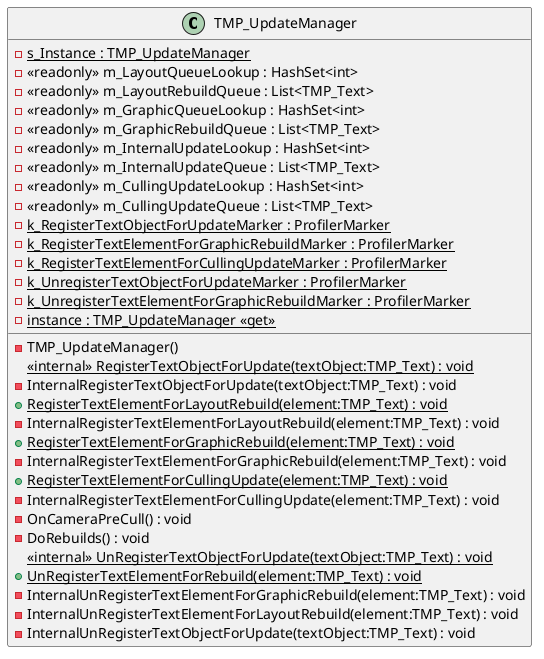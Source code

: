 @startuml
class TMP_UpdateManager {
    - {static} s_Instance : TMP_UpdateManager
    - <<readonly>> m_LayoutQueueLookup : HashSet<int>
    - <<readonly>> m_LayoutRebuildQueue : List<TMP_Text>
    - <<readonly>> m_GraphicQueueLookup : HashSet<int>
    - <<readonly>> m_GraphicRebuildQueue : List<TMP_Text>
    - <<readonly>> m_InternalUpdateLookup : HashSet<int>
    - <<readonly>> m_InternalUpdateQueue : List<TMP_Text>
    - <<readonly>> m_CullingUpdateLookup : HashSet<int>
    - <<readonly>> m_CullingUpdateQueue : List<TMP_Text>
    - {static} k_RegisterTextObjectForUpdateMarker : ProfilerMarker
    - {static} k_RegisterTextElementForGraphicRebuildMarker : ProfilerMarker
    - {static} k_RegisterTextElementForCullingUpdateMarker : ProfilerMarker
    - {static} k_UnregisterTextObjectForUpdateMarker : ProfilerMarker
    - {static} k_UnregisterTextElementForGraphicRebuildMarker : ProfilerMarker
    {static} - instance : TMP_UpdateManager <<get>>
    - TMP_UpdateManager()
    <<internal>> {static} RegisterTextObjectForUpdate(textObject:TMP_Text) : void
    - InternalRegisterTextObjectForUpdate(textObject:TMP_Text) : void
    + {static} RegisterTextElementForLayoutRebuild(element:TMP_Text) : void
    - InternalRegisterTextElementForLayoutRebuild(element:TMP_Text) : void
    + {static} RegisterTextElementForGraphicRebuild(element:TMP_Text) : void
    - InternalRegisterTextElementForGraphicRebuild(element:TMP_Text) : void
    + {static} RegisterTextElementForCullingUpdate(element:TMP_Text) : void
    - InternalRegisterTextElementForCullingUpdate(element:TMP_Text) : void
    - OnCameraPreCull() : void
    - DoRebuilds() : void
    <<internal>> {static} UnRegisterTextObjectForUpdate(textObject:TMP_Text) : void
    + {static} UnRegisterTextElementForRebuild(element:TMP_Text) : void
    - InternalUnRegisterTextElementForGraphicRebuild(element:TMP_Text) : void
    - InternalUnRegisterTextElementForLayoutRebuild(element:TMP_Text) : void
    - InternalUnRegisterTextObjectForUpdate(textObject:TMP_Text) : void
}
@enduml
